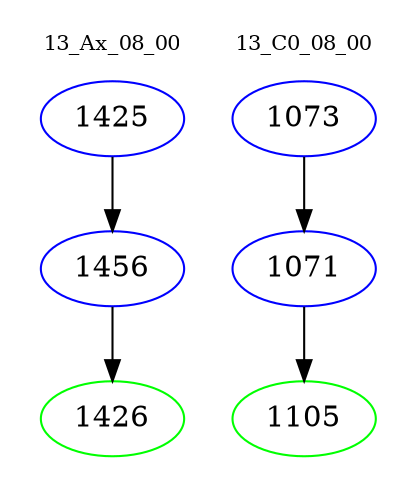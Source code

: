 digraph{
subgraph cluster_0 {
color = white
label = "13_Ax_08_00";
fontsize=10;
T0_1425 [label="1425", color="blue"]
T0_1425 -> T0_1456 [color="black"]
T0_1456 [label="1456", color="blue"]
T0_1456 -> T0_1426 [color="black"]
T0_1426 [label="1426", color="green"]
}
subgraph cluster_1 {
color = white
label = "13_C0_08_00";
fontsize=10;
T1_1073 [label="1073", color="blue"]
T1_1073 -> T1_1071 [color="black"]
T1_1071 [label="1071", color="blue"]
T1_1071 -> T1_1105 [color="black"]
T1_1105 [label="1105", color="green"]
}
}
